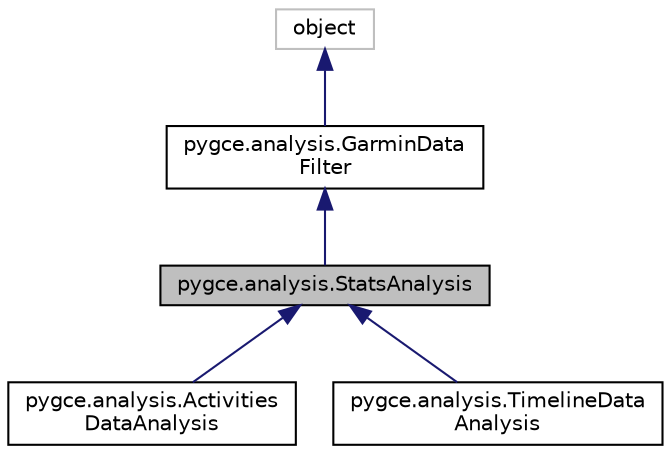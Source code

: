 digraph "pygce.analysis.StatsAnalysis"
{
  edge [fontname="Helvetica",fontsize="10",labelfontname="Helvetica",labelfontsize="10"];
  node [fontname="Helvetica",fontsize="10",shape=record];
  Node1 [label="pygce.analysis.StatsAnalysis",height=0.2,width=0.4,color="black", fillcolor="grey75", style="filled", fontcolor="black"];
  Node2 -> Node1 [dir="back",color="midnightblue",fontsize="10",style="solid"];
  Node2 [label="pygce.analysis.GarminData\lFilter",height=0.2,width=0.4,color="black", fillcolor="white", style="filled",URL="$classpygce_1_1analysis_1_1_garmin_data_filter.html"];
  Node3 -> Node2 [dir="back",color="midnightblue",fontsize="10",style="solid"];
  Node3 [label="object",height=0.2,width=0.4,color="grey75", fillcolor="white", style="filled"];
  Node1 -> Node4 [dir="back",color="midnightblue",fontsize="10",style="solid"];
  Node4 [label="pygce.analysis.Activities\lDataAnalysis",height=0.2,width=0.4,color="black", fillcolor="white", style="filled",URL="$classpygce_1_1analysis_1_1_activities_data_analysis.html"];
  Node1 -> Node5 [dir="back",color="midnightblue",fontsize="10",style="solid"];
  Node5 [label="pygce.analysis.TimelineData\lAnalysis",height=0.2,width=0.4,color="black", fillcolor="white", style="filled",URL="$classpygce_1_1analysis_1_1_timeline_data_analysis.html"];
}
